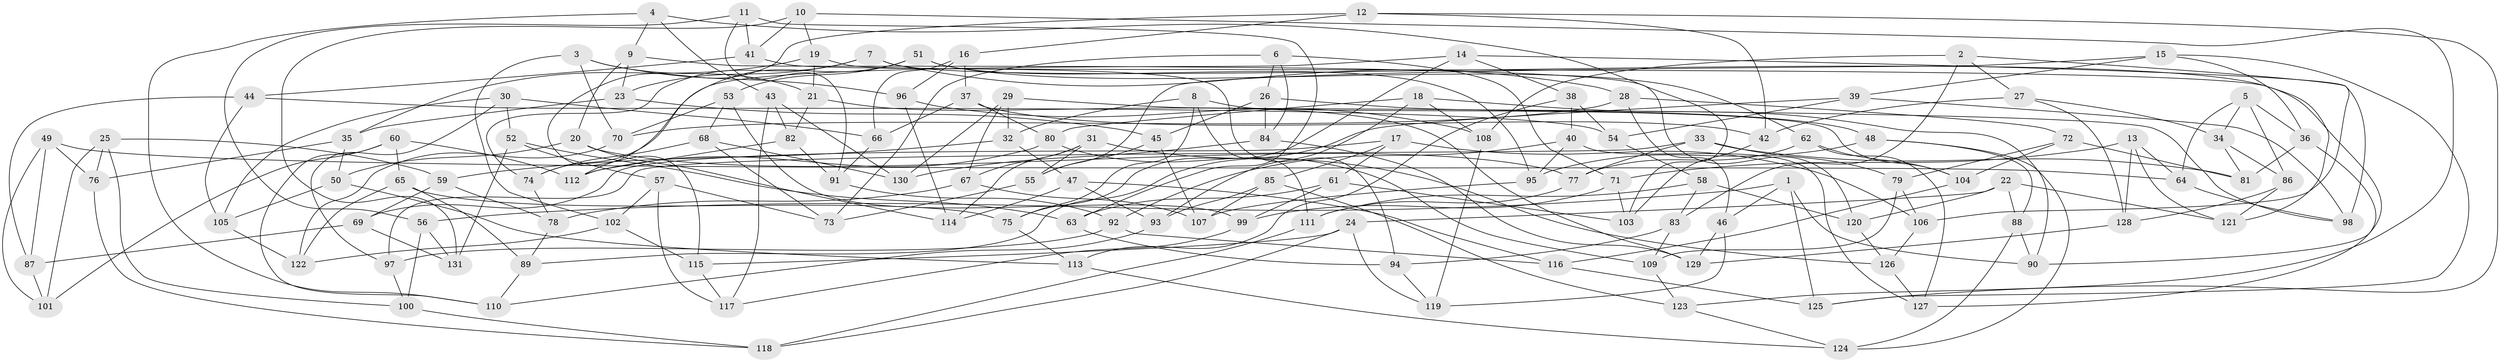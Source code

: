 // Generated by graph-tools (version 1.1) at 2025/16/03/09/25 04:16:41]
// undirected, 131 vertices, 262 edges
graph export_dot {
graph [start="1"]
  node [color=gray90,style=filled];
  1;
  2;
  3;
  4;
  5;
  6;
  7;
  8;
  9;
  10;
  11;
  12;
  13;
  14;
  15;
  16;
  17;
  18;
  19;
  20;
  21;
  22;
  23;
  24;
  25;
  26;
  27;
  28;
  29;
  30;
  31;
  32;
  33;
  34;
  35;
  36;
  37;
  38;
  39;
  40;
  41;
  42;
  43;
  44;
  45;
  46;
  47;
  48;
  49;
  50;
  51;
  52;
  53;
  54;
  55;
  56;
  57;
  58;
  59;
  60;
  61;
  62;
  63;
  64;
  65;
  66;
  67;
  68;
  69;
  70;
  71;
  72;
  73;
  74;
  75;
  76;
  77;
  78;
  79;
  80;
  81;
  82;
  83;
  84;
  85;
  86;
  87;
  88;
  89;
  90;
  91;
  92;
  93;
  94;
  95;
  96;
  97;
  98;
  99;
  100;
  101;
  102;
  103;
  104;
  105;
  106;
  107;
  108;
  109;
  110;
  111;
  112;
  113;
  114;
  115;
  116;
  117;
  118;
  119;
  120;
  121;
  122;
  123;
  124;
  125;
  126;
  127;
  128;
  129;
  130;
  131;
  1 -- 46;
  1 -- 125;
  1 -- 90;
  1 -- 56;
  2 -- 27;
  2 -- 108;
  2 -- 106;
  2 -- 83;
  3 -- 96;
  3 -- 70;
  3 -- 21;
  3 -- 102;
  4 -- 103;
  4 -- 9;
  4 -- 110;
  4 -- 43;
  5 -- 36;
  5 -- 34;
  5 -- 64;
  5 -- 86;
  6 -- 73;
  6 -- 26;
  6 -- 71;
  6 -- 84;
  7 -- 23;
  7 -- 121;
  7 -- 74;
  7 -- 28;
  8 -- 104;
  8 -- 75;
  8 -- 32;
  8 -- 111;
  9 -- 23;
  9 -- 20;
  9 -- 120;
  10 -- 19;
  10 -- 131;
  10 -- 41;
  10 -- 123;
  11 -- 63;
  11 -- 56;
  11 -- 41;
  11 -- 91;
  12 -- 125;
  12 -- 42;
  12 -- 16;
  12 -- 115;
  13 -- 128;
  13 -- 121;
  13 -- 71;
  13 -- 64;
  14 -- 98;
  14 -- 74;
  14 -- 75;
  14 -- 38;
  15 -- 36;
  15 -- 39;
  15 -- 125;
  15 -- 55;
  16 -- 66;
  16 -- 96;
  16 -- 37;
  17 -- 85;
  17 -- 61;
  17 -- 106;
  17 -- 69;
  18 -- 80;
  18 -- 108;
  18 -- 90;
  18 -- 93;
  19 -- 21;
  19 -- 35;
  19 -- 94;
  20 -- 114;
  20 -- 50;
  20 -- 77;
  21 -- 129;
  21 -- 82;
  22 -- 120;
  22 -- 88;
  22 -- 24;
  22 -- 121;
  23 -- 35;
  23 -- 45;
  24 -- 115;
  24 -- 118;
  24 -- 119;
  25 -- 59;
  25 -- 76;
  25 -- 100;
  25 -- 101;
  26 -- 48;
  26 -- 84;
  26 -- 45;
  27 -- 34;
  27 -- 42;
  27 -- 128;
  28 -- 70;
  28 -- 46;
  28 -- 72;
  29 -- 130;
  29 -- 32;
  29 -- 67;
  29 -- 98;
  30 -- 97;
  30 -- 52;
  30 -- 66;
  30 -- 105;
  31 -- 55;
  31 -- 114;
  31 -- 67;
  31 -- 126;
  32 -- 59;
  32 -- 47;
  33 -- 77;
  33 -- 81;
  33 -- 97;
  33 -- 79;
  34 -- 81;
  34 -- 86;
  35 -- 76;
  35 -- 50;
  36 -- 81;
  36 -- 127;
  37 -- 80;
  37 -- 66;
  37 -- 42;
  38 -- 54;
  38 -- 113;
  38 -- 40;
  39 -- 54;
  39 -- 89;
  39 -- 98;
  40 -- 127;
  40 -- 92;
  40 -- 95;
  41 -- 90;
  41 -- 44;
  42 -- 103;
  43 -- 130;
  43 -- 117;
  43 -- 82;
  44 -- 54;
  44 -- 105;
  44 -- 87;
  45 -- 107;
  45 -- 55;
  46 -- 119;
  46 -- 129;
  47 -- 116;
  47 -- 93;
  47 -- 114;
  48 -- 124;
  48 -- 88;
  48 -- 95;
  49 -- 76;
  49 -- 101;
  49 -- 64;
  49 -- 87;
  50 -- 105;
  50 -- 113;
  51 -- 53;
  51 -- 112;
  51 -- 62;
  51 -- 95;
  52 -- 131;
  52 -- 57;
  52 -- 63;
  53 -- 99;
  53 -- 70;
  53 -- 68;
  54 -- 58;
  55 -- 73;
  56 -- 131;
  56 -- 100;
  57 -- 102;
  57 -- 73;
  57 -- 117;
  58 -- 111;
  58 -- 120;
  58 -- 83;
  59 -- 78;
  59 -- 69;
  60 -- 65;
  60 -- 112;
  60 -- 110;
  60 -- 101;
  61 -- 103;
  61 -- 63;
  61 -- 99;
  62 -- 77;
  62 -- 127;
  62 -- 104;
  63 -- 94;
  64 -- 98;
  65 -- 75;
  65 -- 122;
  65 -- 89;
  66 -- 91;
  67 -- 78;
  67 -- 107;
  68 -- 74;
  68 -- 130;
  68 -- 73;
  69 -- 131;
  69 -- 87;
  70 -- 122;
  71 -- 99;
  71 -- 103;
  72 -- 79;
  72 -- 104;
  72 -- 81;
  74 -- 78;
  75 -- 113;
  76 -- 118;
  77 -- 111;
  78 -- 89;
  79 -- 106;
  79 -- 109;
  80 -- 112;
  80 -- 109;
  82 -- 112;
  82 -- 91;
  83 -- 109;
  83 -- 94;
  84 -- 130;
  84 -- 129;
  85 -- 107;
  85 -- 93;
  85 -- 123;
  86 -- 121;
  86 -- 128;
  87 -- 101;
  88 -- 124;
  88 -- 90;
  89 -- 110;
  91 -- 92;
  92 -- 116;
  92 -- 97;
  93 -- 110;
  94 -- 119;
  95 -- 107;
  96 -- 114;
  96 -- 108;
  97 -- 100;
  99 -- 117;
  100 -- 118;
  102 -- 122;
  102 -- 115;
  104 -- 116;
  105 -- 122;
  106 -- 126;
  108 -- 119;
  109 -- 123;
  111 -- 118;
  113 -- 124;
  115 -- 117;
  116 -- 125;
  120 -- 126;
  123 -- 124;
  126 -- 127;
  128 -- 129;
}
